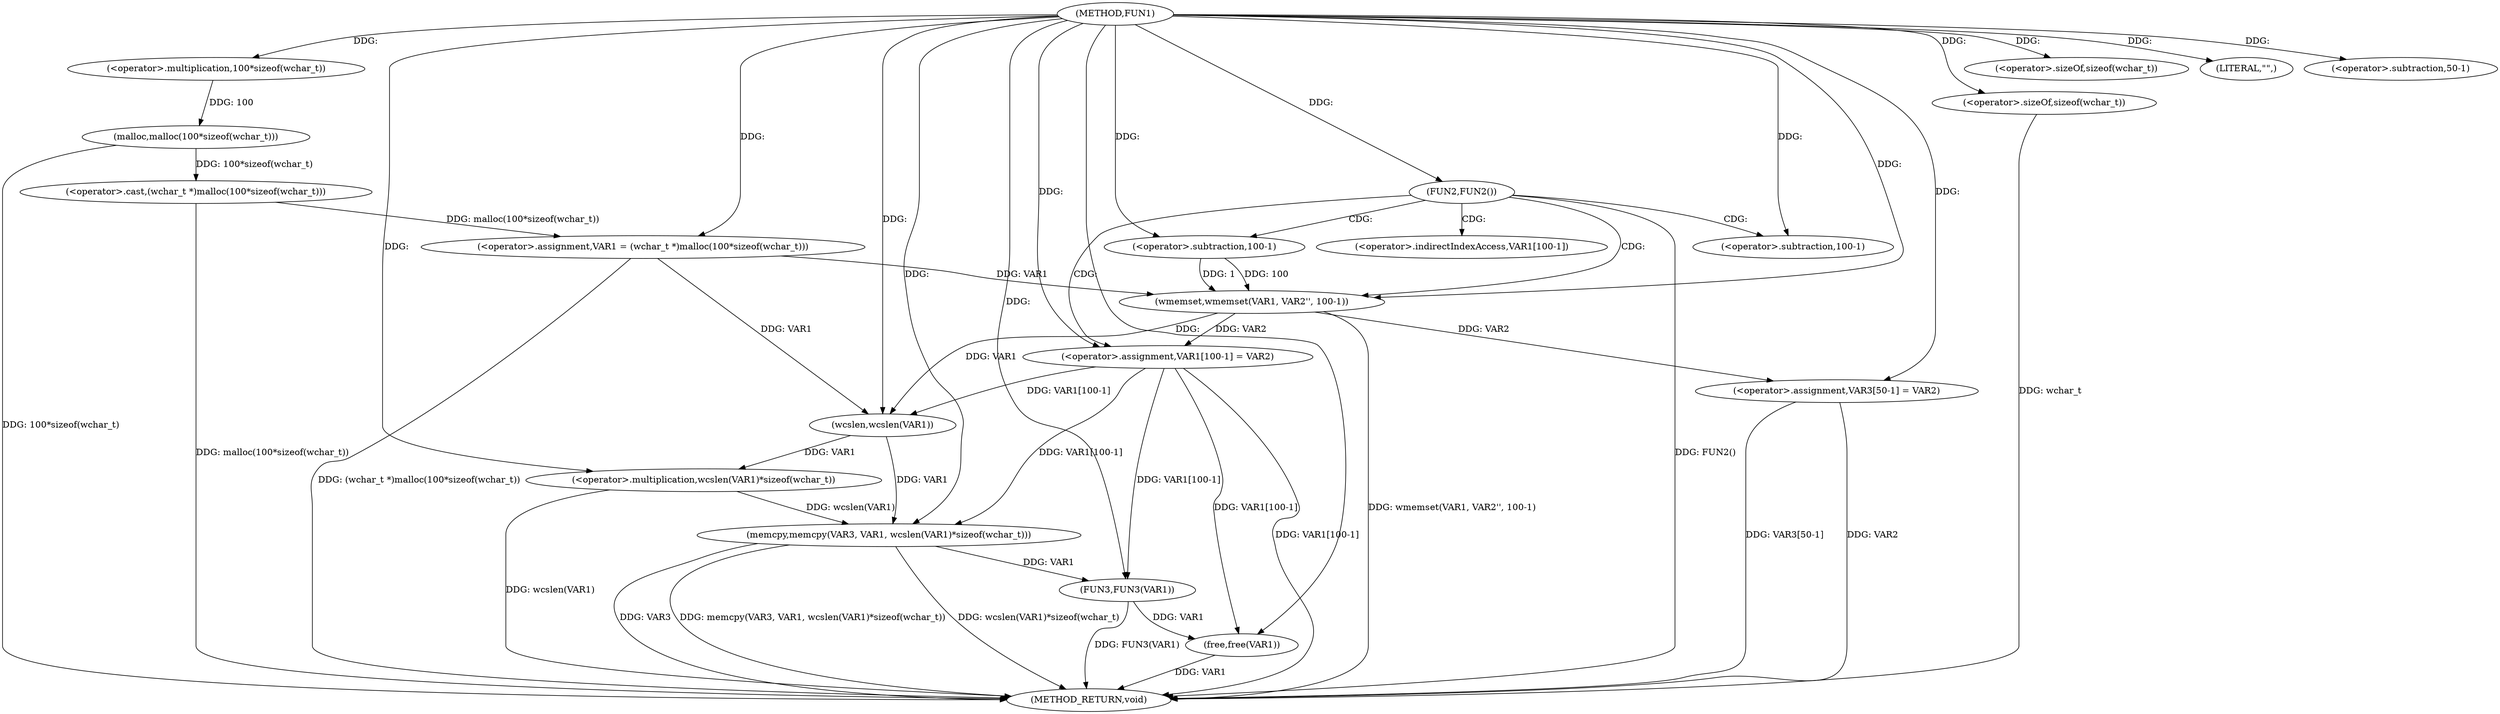 digraph FUN1 {  
"1000100" [label = "(METHOD,FUN1)" ]
"1000149" [label = "(METHOD_RETURN,void)" ]
"1000103" [label = "(<operator>.assignment,VAR1 = (wchar_t *)malloc(100*sizeof(wchar_t)))" ]
"1000105" [label = "(<operator>.cast,(wchar_t *)malloc(100*sizeof(wchar_t)))" ]
"1000107" [label = "(malloc,malloc(100*sizeof(wchar_t)))" ]
"1000108" [label = "(<operator>.multiplication,100*sizeof(wchar_t))" ]
"1000110" [label = "(<operator>.sizeOf,sizeof(wchar_t))" ]
"1000113" [label = "(FUN2,FUN2())" ]
"1000115" [label = "(wmemset,wmemset(VAR1, VAR2'', 100-1))" ]
"1000118" [label = "(<operator>.subtraction,100-1)" ]
"1000121" [label = "(<operator>.assignment,VAR1[100-1] = VAR2)" ]
"1000124" [label = "(<operator>.subtraction,100-1)" ]
"1000129" [label = "(LITERAL,\"\",)" ]
"1000130" [label = "(memcpy,memcpy(VAR3, VAR1, wcslen(VAR1)*sizeof(wchar_t)))" ]
"1000133" [label = "(<operator>.multiplication,wcslen(VAR1)*sizeof(wchar_t))" ]
"1000134" [label = "(wcslen,wcslen(VAR1))" ]
"1000136" [label = "(<operator>.sizeOf,sizeof(wchar_t))" ]
"1000138" [label = "(<operator>.assignment,VAR3[50-1] = VAR2)" ]
"1000141" [label = "(<operator>.subtraction,50-1)" ]
"1000145" [label = "(FUN3,FUN3(VAR1))" ]
"1000147" [label = "(free,free(VAR1))" ]
"1000122" [label = "(<operator>.indirectIndexAccess,VAR1[100-1])" ]
  "1000130" -> "1000149"  [ label = "DDG: memcpy(VAR3, VAR1, wcslen(VAR1)*sizeof(wchar_t))"] 
  "1000107" -> "1000149"  [ label = "DDG: 100*sizeof(wchar_t)"] 
  "1000105" -> "1000149"  [ label = "DDG: malloc(100*sizeof(wchar_t))"] 
  "1000103" -> "1000149"  [ label = "DDG: (wchar_t *)malloc(100*sizeof(wchar_t))"] 
  "1000147" -> "1000149"  [ label = "DDG: VAR1"] 
  "1000130" -> "1000149"  [ label = "DDG: wcslen(VAR1)*sizeof(wchar_t)"] 
  "1000113" -> "1000149"  [ label = "DDG: FUN2()"] 
  "1000136" -> "1000149"  [ label = "DDG: wchar_t"] 
  "1000138" -> "1000149"  [ label = "DDG: VAR3[50-1]"] 
  "1000138" -> "1000149"  [ label = "DDG: VAR2"] 
  "1000133" -> "1000149"  [ label = "DDG: wcslen(VAR1)"] 
  "1000115" -> "1000149"  [ label = "DDG: wmemset(VAR1, VAR2'', 100-1)"] 
  "1000121" -> "1000149"  [ label = "DDG: VAR1[100-1]"] 
  "1000145" -> "1000149"  [ label = "DDG: FUN3(VAR1)"] 
  "1000130" -> "1000149"  [ label = "DDG: VAR3"] 
  "1000105" -> "1000103"  [ label = "DDG: malloc(100*sizeof(wchar_t))"] 
  "1000100" -> "1000103"  [ label = "DDG: "] 
  "1000107" -> "1000105"  [ label = "DDG: 100*sizeof(wchar_t)"] 
  "1000108" -> "1000107"  [ label = "DDG: 100"] 
  "1000100" -> "1000108"  [ label = "DDG: "] 
  "1000100" -> "1000110"  [ label = "DDG: "] 
  "1000100" -> "1000113"  [ label = "DDG: "] 
  "1000103" -> "1000115"  [ label = "DDG: VAR1"] 
  "1000100" -> "1000115"  [ label = "DDG: "] 
  "1000118" -> "1000115"  [ label = "DDG: 100"] 
  "1000118" -> "1000115"  [ label = "DDG: 1"] 
  "1000100" -> "1000118"  [ label = "DDG: "] 
  "1000115" -> "1000121"  [ label = "DDG: VAR2"] 
  "1000100" -> "1000121"  [ label = "DDG: "] 
  "1000100" -> "1000124"  [ label = "DDG: "] 
  "1000100" -> "1000129"  [ label = "DDG: "] 
  "1000100" -> "1000130"  [ label = "DDG: "] 
  "1000134" -> "1000130"  [ label = "DDG: VAR1"] 
  "1000121" -> "1000130"  [ label = "DDG: VAR1[100-1]"] 
  "1000133" -> "1000130"  [ label = "DDG: wcslen(VAR1)"] 
  "1000134" -> "1000133"  [ label = "DDG: VAR1"] 
  "1000103" -> "1000134"  [ label = "DDG: VAR1"] 
  "1000121" -> "1000134"  [ label = "DDG: VAR1[100-1]"] 
  "1000115" -> "1000134"  [ label = "DDG: VAR1"] 
  "1000100" -> "1000134"  [ label = "DDG: "] 
  "1000100" -> "1000133"  [ label = "DDG: "] 
  "1000100" -> "1000136"  [ label = "DDG: "] 
  "1000100" -> "1000138"  [ label = "DDG: "] 
  "1000115" -> "1000138"  [ label = "DDG: VAR2"] 
  "1000100" -> "1000141"  [ label = "DDG: "] 
  "1000130" -> "1000145"  [ label = "DDG: VAR1"] 
  "1000121" -> "1000145"  [ label = "DDG: VAR1[100-1]"] 
  "1000100" -> "1000145"  [ label = "DDG: "] 
  "1000121" -> "1000147"  [ label = "DDG: VAR1[100-1]"] 
  "1000145" -> "1000147"  [ label = "DDG: VAR1"] 
  "1000100" -> "1000147"  [ label = "DDG: "] 
  "1000113" -> "1000121"  [ label = "CDG: "] 
  "1000113" -> "1000124"  [ label = "CDG: "] 
  "1000113" -> "1000115"  [ label = "CDG: "] 
  "1000113" -> "1000118"  [ label = "CDG: "] 
  "1000113" -> "1000122"  [ label = "CDG: "] 
}
